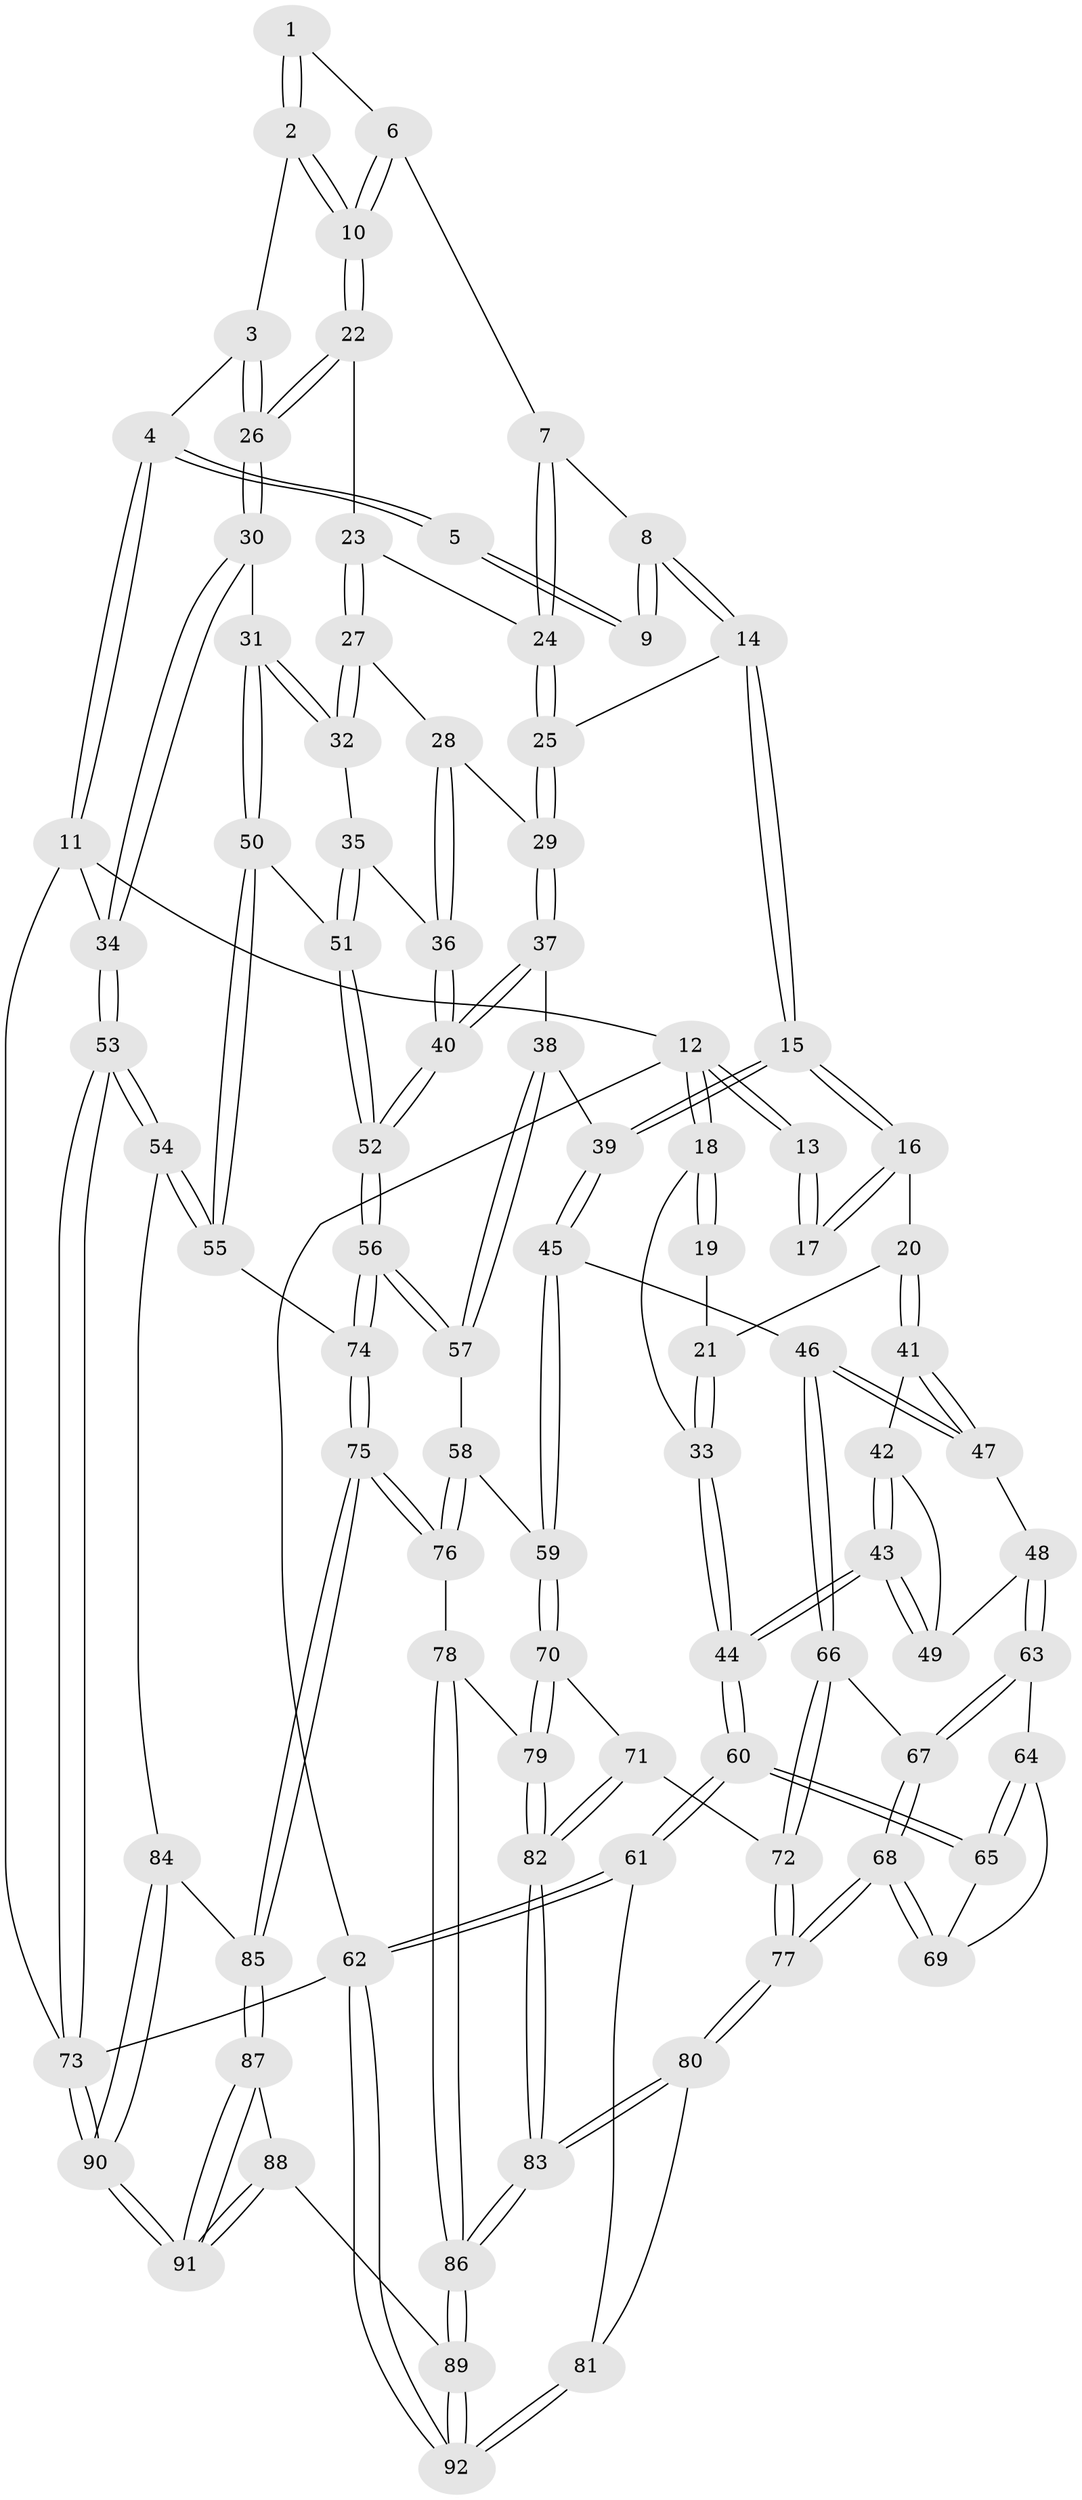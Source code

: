 // Generated by graph-tools (version 1.1) at 2025/27/03/15/25 16:27:56]
// undirected, 92 vertices, 227 edges
graph export_dot {
graph [start="1"]
  node [color=gray90,style=filled];
  1 [pos="+0.647075922766209+0.034741305984609436"];
  2 [pos="+0.898192346993908+0.03049223760743146"];
  3 [pos="+1+0"];
  4 [pos="+1+0"];
  5 [pos="+0.5039325466244998+0"];
  6 [pos="+0.6769199737586435+0.10262256039851693"];
  7 [pos="+0.4974627539799591+0.11909049289903714"];
  8 [pos="+0.4456408023384063+0.10435337013057151"];
  9 [pos="+0.339824797413461+0"];
  10 [pos="+0.7828542266956979+0.15911798136471403"];
  11 [pos="+1+0"];
  12 [pos="+0+0"];
  13 [pos="+0.32140886674921765+0"];
  14 [pos="+0.43399795865359697+0.2895575865283531"];
  15 [pos="+0.3848997966656683+0.34413913522459066"];
  16 [pos="+0.2429028182065107+0.32863887843438916"];
  17 [pos="+0.20002956795082347+0.08486310804572957"];
  18 [pos="+0+0.1755681115991449"];
  19 [pos="+0.17241141298527915+0.10358885782629301"];
  20 [pos="+0.1886222133008048+0.35854261752870537"];
  21 [pos="+0.05007816666239752+0.281860580926456"];
  22 [pos="+0.7733438260719241+0.18691769086455173"];
  23 [pos="+0.71419949094621+0.237543790850663"];
  24 [pos="+0.6850620555611886+0.23786328486143254"];
  25 [pos="+0.5352764756934238+0.31788635783532004"];
  26 [pos="+0.8894521975878802+0.3361450679773637"];
  27 [pos="+0.7128290178657415+0.33372188325682"];
  28 [pos="+0.6989422939634847+0.35776715671314857"];
  29 [pos="+0.6018876408755115+0.4015198630581537"];
  30 [pos="+0.9078195289585262+0.37392234508141264"];
  31 [pos="+0.8666964054851535+0.4070637064257868"];
  32 [pos="+0.8464133556024114+0.40779351238552775"];
  33 [pos="+0+0.2940227785483383"];
  34 [pos="+1+0.3996661938513306"];
  35 [pos="+0.8104456711998104+0.42607896685233904"];
  36 [pos="+0.7248512442634865+0.44610333435405775"];
  37 [pos="+0.5987493501779145+0.4615035507689882"];
  38 [pos="+0.5624757239052917+0.4832147692240953"];
  39 [pos="+0.4003929840172802+0.44646107049668887"];
  40 [pos="+0.6899636982311861+0.5148111362053557"];
  41 [pos="+0.18727933703389565+0.3628614810465644"];
  42 [pos="+0.13367824481171262+0.3957671246268153"];
  43 [pos="+0+0.4883271091394813"];
  44 [pos="+0+0.4914853721350612"];
  45 [pos="+0.3758531962682415+0.5242294649090771"];
  46 [pos="+0.3353781664119254+0.5373529722600698"];
  47 [pos="+0.18799879240137957+0.3997480778148594"];
  48 [pos="+0.17050273419538378+0.5201659182417632"];
  49 [pos="+0.06711707797899057+0.4865770985852496"];
  50 [pos="+0.856004343720578+0.5453812798182359"];
  51 [pos="+0.7347973399956231+0.5823191678430967"];
  52 [pos="+0.722090582571662+0.5880316533191242"];
  53 [pos="+1+0.6635378429231131"];
  54 [pos="+1+0.6636062386719117"];
  55 [pos="+0.9494536971166562+0.6034757397814485"];
  56 [pos="+0.7014011912119329+0.6486810105363227"];
  57 [pos="+0.5481590311099973+0.5613353595058941"];
  58 [pos="+0.48933421490852586+0.6027739689661658"];
  59 [pos="+0.42874894893547755+0.6029902398224762"];
  60 [pos="+0+0.5710598335760378"];
  61 [pos="+0+0.8260151821571405"];
  62 [pos="+0+1"];
  63 [pos="+0.17859185685307097+0.5452071714484219"];
  64 [pos="+0.14000224061162048+0.5733312301122757"];
  65 [pos="+0+0.5879276565993619"];
  66 [pos="+0.2525181278524523+0.5795268996657599"];
  67 [pos="+0.23871800938598528+0.5780085798524448"];
  68 [pos="+0.14667933721077472+0.7444335868492732"];
  69 [pos="+0.11387036997625008+0.6735786299663467"];
  70 [pos="+0.42519285854164507+0.6196476999266575"];
  71 [pos="+0.3018303992120615+0.7019283480790096"];
  72 [pos="+0.29201156862006067+0.6961536317952894"];
  73 [pos="+1+1"];
  74 [pos="+0.6993132202347345+0.7044601573405047"];
  75 [pos="+0.6963034877168796+0.7240152271797111"];
  76 [pos="+0.6282576141152589+0.7452972984116465"];
  77 [pos="+0.14777581229675907+0.761032164669312"];
  78 [pos="+0.6095374993434826+0.7584174147336197"];
  79 [pos="+0.43903375207400297+0.7121344676836266"];
  80 [pos="+0.12819271441517668+0.8190633607455133"];
  81 [pos="+0.09443902787657822+0.8394226011981976"];
  82 [pos="+0.3658395388237401+0.8149118013481799"];
  83 [pos="+0.3605680699770144+0.8846491829982741"];
  84 [pos="+0.7786646445256262+0.791250410251303"];
  85 [pos="+0.7683339789185343+0.7898207564928879"];
  86 [pos="+0.4421888658112298+1"];
  87 [pos="+0.7444588227107252+0.8714370006749748"];
  88 [pos="+0.5859565421732291+1"];
  89 [pos="+0.45863844028418865+1"];
  90 [pos="+1+1"];
  91 [pos="+1+1"];
  92 [pos="+0.2134996019846553+1"];
  1 -- 2;
  1 -- 2;
  1 -- 6;
  2 -- 3;
  2 -- 10;
  2 -- 10;
  3 -- 4;
  3 -- 26;
  3 -- 26;
  4 -- 5;
  4 -- 5;
  4 -- 11;
  4 -- 11;
  5 -- 9;
  5 -- 9;
  6 -- 7;
  6 -- 10;
  6 -- 10;
  7 -- 8;
  7 -- 24;
  7 -- 24;
  8 -- 9;
  8 -- 9;
  8 -- 14;
  8 -- 14;
  10 -- 22;
  10 -- 22;
  11 -- 12;
  11 -- 34;
  11 -- 73;
  12 -- 13;
  12 -- 13;
  12 -- 18;
  12 -- 18;
  12 -- 62;
  13 -- 17;
  13 -- 17;
  14 -- 15;
  14 -- 15;
  14 -- 25;
  15 -- 16;
  15 -- 16;
  15 -- 39;
  15 -- 39;
  16 -- 17;
  16 -- 17;
  16 -- 20;
  18 -- 19;
  18 -- 19;
  18 -- 33;
  19 -- 21;
  20 -- 21;
  20 -- 41;
  20 -- 41;
  21 -- 33;
  21 -- 33;
  22 -- 23;
  22 -- 26;
  22 -- 26;
  23 -- 24;
  23 -- 27;
  23 -- 27;
  24 -- 25;
  24 -- 25;
  25 -- 29;
  25 -- 29;
  26 -- 30;
  26 -- 30;
  27 -- 28;
  27 -- 32;
  27 -- 32;
  28 -- 29;
  28 -- 36;
  28 -- 36;
  29 -- 37;
  29 -- 37;
  30 -- 31;
  30 -- 34;
  30 -- 34;
  31 -- 32;
  31 -- 32;
  31 -- 50;
  31 -- 50;
  32 -- 35;
  33 -- 44;
  33 -- 44;
  34 -- 53;
  34 -- 53;
  35 -- 36;
  35 -- 51;
  35 -- 51;
  36 -- 40;
  36 -- 40;
  37 -- 38;
  37 -- 40;
  37 -- 40;
  38 -- 39;
  38 -- 57;
  38 -- 57;
  39 -- 45;
  39 -- 45;
  40 -- 52;
  40 -- 52;
  41 -- 42;
  41 -- 47;
  41 -- 47;
  42 -- 43;
  42 -- 43;
  42 -- 49;
  43 -- 44;
  43 -- 44;
  43 -- 49;
  43 -- 49;
  44 -- 60;
  44 -- 60;
  45 -- 46;
  45 -- 59;
  45 -- 59;
  46 -- 47;
  46 -- 47;
  46 -- 66;
  46 -- 66;
  47 -- 48;
  48 -- 49;
  48 -- 63;
  48 -- 63;
  50 -- 51;
  50 -- 55;
  50 -- 55;
  51 -- 52;
  51 -- 52;
  52 -- 56;
  52 -- 56;
  53 -- 54;
  53 -- 54;
  53 -- 73;
  53 -- 73;
  54 -- 55;
  54 -- 55;
  54 -- 84;
  55 -- 74;
  56 -- 57;
  56 -- 57;
  56 -- 74;
  56 -- 74;
  57 -- 58;
  58 -- 59;
  58 -- 76;
  58 -- 76;
  59 -- 70;
  59 -- 70;
  60 -- 61;
  60 -- 61;
  60 -- 65;
  60 -- 65;
  61 -- 62;
  61 -- 62;
  61 -- 81;
  62 -- 92;
  62 -- 92;
  62 -- 73;
  63 -- 64;
  63 -- 67;
  63 -- 67;
  64 -- 65;
  64 -- 65;
  64 -- 69;
  65 -- 69;
  66 -- 67;
  66 -- 72;
  66 -- 72;
  67 -- 68;
  67 -- 68;
  68 -- 69;
  68 -- 69;
  68 -- 77;
  68 -- 77;
  70 -- 71;
  70 -- 79;
  70 -- 79;
  71 -- 72;
  71 -- 82;
  71 -- 82;
  72 -- 77;
  72 -- 77;
  73 -- 90;
  73 -- 90;
  74 -- 75;
  74 -- 75;
  75 -- 76;
  75 -- 76;
  75 -- 85;
  75 -- 85;
  76 -- 78;
  77 -- 80;
  77 -- 80;
  78 -- 79;
  78 -- 86;
  78 -- 86;
  79 -- 82;
  79 -- 82;
  80 -- 81;
  80 -- 83;
  80 -- 83;
  81 -- 92;
  81 -- 92;
  82 -- 83;
  82 -- 83;
  83 -- 86;
  83 -- 86;
  84 -- 85;
  84 -- 90;
  84 -- 90;
  85 -- 87;
  85 -- 87;
  86 -- 89;
  86 -- 89;
  87 -- 88;
  87 -- 91;
  87 -- 91;
  88 -- 89;
  88 -- 91;
  88 -- 91;
  89 -- 92;
  89 -- 92;
  90 -- 91;
  90 -- 91;
}
